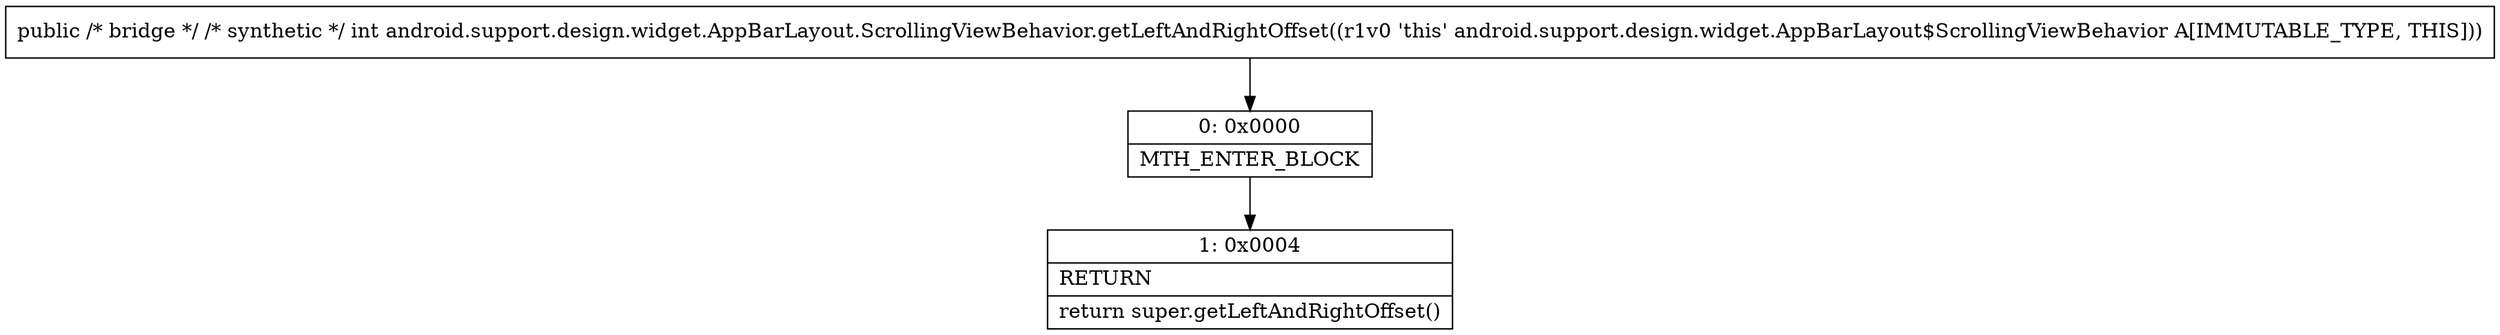 digraph "CFG forandroid.support.design.widget.AppBarLayout.ScrollingViewBehavior.getLeftAndRightOffset()I" {
Node_0 [shape=record,label="{0\:\ 0x0000|MTH_ENTER_BLOCK\l}"];
Node_1 [shape=record,label="{1\:\ 0x0004|RETURN\l|return super.getLeftAndRightOffset()\l}"];
MethodNode[shape=record,label="{public \/* bridge *\/ \/* synthetic *\/ int android.support.design.widget.AppBarLayout.ScrollingViewBehavior.getLeftAndRightOffset((r1v0 'this' android.support.design.widget.AppBarLayout$ScrollingViewBehavior A[IMMUTABLE_TYPE, THIS])) }"];
MethodNode -> Node_0;
Node_0 -> Node_1;
}

